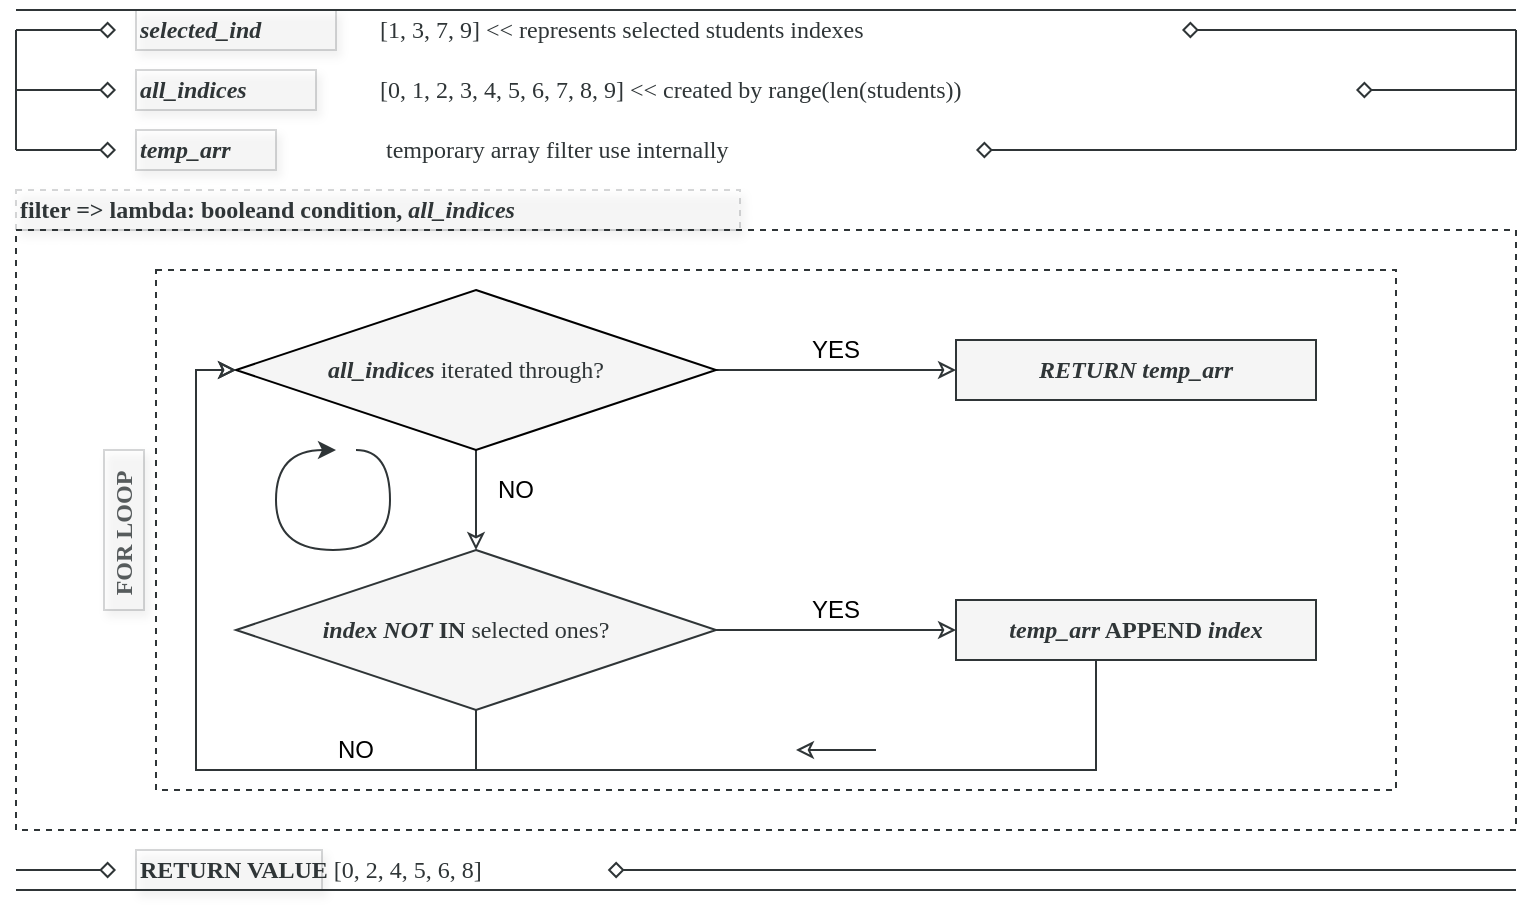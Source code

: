 <mxfile version="13.9.9" type="device"><diagram id="URM6S1vdZGkdJS3wJmVi" name="Page-1"><mxGraphModel dx="1072" dy="832" grid="0" gridSize="10" guides="1" tooltips="1" connect="1" arrows="1" fold="1" page="1" pageScale="1" pageWidth="827" pageHeight="1169" math="0" shadow="0"><root><mxCell id="0"/><mxCell id="1" parent="0"/><mxCell id="-ANlarjBrznZu5izBbah-45" value="" style="rounded=0;whiteSpace=wrap;html=1;fontFamily=Lucida Console;strokeColor=#2F3537;opacity=20;fillColor=#FFFFFF;shadow=1;fontColor=#2F3537;align=center;" vertex="1" parent="1"><mxGeometry x="100" y="460" width="93" height="20" as="geometry"/></mxCell><mxCell id="-ANlarjBrznZu5izBbah-15" value="" style="rounded=0;whiteSpace=wrap;html=1;fontFamily=Lucida Console;strokeColor=#2F3537;opacity=20;fillColor=#FFFFFF;shadow=1;fontColor=#2F3537;dashed=1;align=left;" vertex="1" parent="1"><mxGeometry x="40" y="130" width="362" height="20" as="geometry"/></mxCell><mxCell id="-ANlarjBrznZu5izBbah-14" value="&lt;b&gt;filter =&amp;gt; lambda: booleand condition, &lt;i&gt;all_indices&amp;nbsp;&lt;/i&gt;&lt;/b&gt;" style="text;html=1;strokeColor=none;fillColor=none;align=left;verticalAlign=middle;whiteSpace=wrap;rounded=0;fontFamily=Fira Code;fontSource=https%3A%2F%2Ffonts.googleapis.com%2Fcss2%3Ffamily%3DFira%2BCode%3Awght%40300%26display%3Dswap';fontColor=#2F3537;" vertex="1" parent="1"><mxGeometry x="40" y="130" width="379" height="20" as="geometry"/></mxCell><mxCell id="-ANlarjBrznZu5izBbah-21" value="" style="rounded=0;whiteSpace=wrap;html=1;strokeColor=#2F3537;align=left;fillColor=#F5F5F5;" vertex="1" parent="1"><mxGeometry x="510" y="335" width="180" height="30" as="geometry"/></mxCell><mxCell id="-ANlarjBrznZu5izBbah-22" value="&lt;b&gt;&lt;i&gt;temp_arr&lt;/i&gt; APPEND&amp;nbsp;&lt;i&gt;index&lt;/i&gt;&lt;/b&gt;" style="text;html=1;strokeColor=none;fillColor=none;align=center;verticalAlign=middle;whiteSpace=wrap;rounded=0;fontFamily=Fira Code;fontSource=https%3A%2F%2Ffonts.googleapis.com%2Fcss2%3Ffamily%3DFira%2BCode%3Awght%40300%26display%3Dswap';fontColor=#2F3537;" vertex="1" parent="1"><mxGeometry x="510" y="340" width="180" height="20" as="geometry"/></mxCell><mxCell id="-ANlarjBrznZu5izBbah-35" value="" style="rounded=0;whiteSpace=wrap;html=1;strokeColor=#2F3537;align=left;fillColor=#F5F5F5;" vertex="1" parent="1"><mxGeometry x="510" y="205" width="180" height="30" as="geometry"/></mxCell><mxCell id="-ANlarjBrznZu5izBbah-39" value="" style="rounded=0;whiteSpace=wrap;html=1;align=left;fillColor=none;strokeColor=#2F3537;dashed=1;" vertex="1" parent="1"><mxGeometry x="110" y="170" width="620" height="260" as="geometry"/></mxCell><mxCell id="-ANlarjBrznZu5izBbah-34" value="&lt;b&gt;&lt;i&gt;RETURN temp_arr&lt;/i&gt;&lt;/b&gt;" style="text;html=1;strokeColor=none;fillColor=none;align=center;verticalAlign=middle;whiteSpace=wrap;rounded=0;fontFamily=Fira Code;fontSource=https%3A%2F%2Ffonts.googleapis.com%2Fcss2%3Ffamily%3DFira%2BCode%3Awght%40300%26display%3Dswap';fontColor=#2F3537;" vertex="1" parent="1"><mxGeometry x="510" y="210" width="180" height="20" as="geometry"/></mxCell><mxCell id="-ANlarjBrznZu5izBbah-13" value="" style="rounded=0;whiteSpace=wrap;html=1;align=left;fillColor=none;strokeColor=#2F3537;dashed=1;" vertex="1" parent="1"><mxGeometry x="40" y="150" width="750" height="300" as="geometry"/></mxCell><mxCell id="-ANlarjBrznZu5izBbah-41" value="&lt;b&gt;FOR LOOP&amp;nbsp;&lt;/b&gt;" style="text;html=1;strokeColor=none;fillColor=none;align=center;verticalAlign=middle;whiteSpace=wrap;rounded=0;fontFamily=Fira Code;fontSource=https%3A%2F%2Ffonts.googleapis.com%2Fcss2%3Ffamily%3DFira%2BCode%3Awght%40300%26display%3Dswap';fontColor=#2F3537;rotation=270;" vertex="1" parent="1"><mxGeometry x="-36" y="290" width="260" height="20" as="geometry"/></mxCell><mxCell id="-ANlarjBrznZu5izBbah-24" value="" style="rounded=0;whiteSpace=wrap;html=1;fontFamily=Lucida Console;strokeColor=#2F3537;opacity=20;fillColor=#FFFFFF;shadow=1;fontColor=#2F3537;align=left;" vertex="1" parent="1"><mxGeometry x="100" y="100" width="70" height="20" as="geometry"/></mxCell><mxCell id="-ANlarjBrznZu5izBbah-42" value="" style="rounded=0;whiteSpace=wrap;html=1;fontFamily=Lucida Console;strokeColor=#2F3537;opacity=20;fillColor=#FFFFFF;shadow=1;fontColor=#2F3537;align=center;direction=south;" vertex="1" parent="1"><mxGeometry x="84" y="260" width="20" height="80" as="geometry"/></mxCell><mxCell id="-ANlarjBrznZu5izBbah-10" value="" style="rounded=0;whiteSpace=wrap;html=1;fontFamily=Lucida Console;strokeColor=#2F3537;opacity=20;fillColor=#FFFFFF;shadow=1;fontColor=#2F3537;align=left;" vertex="1" parent="1"><mxGeometry x="100" y="70" width="90" height="20" as="geometry"/></mxCell><mxCell id="-ANlarjBrznZu5izBbah-2" value="" style="rounded=0;whiteSpace=wrap;html=1;fontFamily=Lucida Console;strokeColor=#2F3537;opacity=20;fillColor=#FFFFFF;shadow=1;fontColor=#2F3537;" vertex="1" parent="1"><mxGeometry x="100" y="40" width="100" height="20" as="geometry"/></mxCell><mxCell id="-ANlarjBrznZu5izBbah-3" value="selected_ind" style="text;html=1;strokeColor=none;fillColor=none;align=left;verticalAlign=middle;whiteSpace=wrap;rounded=0;fontFamily=Fira Code;fontSource=https%3A%2F%2Ffonts.googleapis.com%2Fcss2%3Ffamily%3DFira%2BCode%3Awght%40300%26display%3Dswap';fontColor=#2F3537;fontStyle=3" vertex="1" parent="1"><mxGeometry x="100" y="40" width="90" height="20" as="geometry"/></mxCell><mxCell id="-ANlarjBrznZu5izBbah-6" value="&lt;b&gt;&lt;i&gt;all_indices&lt;/i&gt;&lt;/b&gt;" style="text;html=1;strokeColor=none;fillColor=none;align=left;verticalAlign=middle;whiteSpace=wrap;rounded=0;fontFamily=Fira Code;fontSource=https%3A%2F%2Ffonts.googleapis.com%2Fcss2%3Ffamily%3DFira%2BCode%3Awght%40300%26display%3Dswap';fontColor=#2F3537;" vertex="1" parent="1"><mxGeometry x="100" y="70" width="90" height="20" as="geometry"/></mxCell><mxCell id="-ANlarjBrznZu5izBbah-1" value="" style="endArrow=none;html=1;strokeColor=#2F3537;" edge="1" parent="1"><mxGeometry width="50" height="50" relative="1" as="geometry"><mxPoint x="790" y="40" as="sourcePoint"/><mxPoint x="40" y="40" as="targetPoint"/></mxGeometry></mxCell><mxCell id="-ANlarjBrznZu5izBbah-5" value="[1, 3, 7, 9] &amp;lt;&amp;lt; represents selected students indexes" style="text;html=1;strokeColor=none;fillColor=none;align=left;verticalAlign=middle;whiteSpace=wrap;rounded=0;fontFamily=Fira Code;fontSource=https%3A%2F%2Ffonts.googleapis.com%2Fcss2%3Ffamily%3DFira%2BCode%3Awght%40300%26display%3Dswap';fontColor=#2F3537;" vertex="1" parent="1"><mxGeometry x="220" y="40" width="403" height="20" as="geometry"/></mxCell><mxCell id="-ANlarjBrznZu5izBbah-12" value="temporary array filter use internally" style="text;html=1;strokeColor=none;fillColor=none;align=left;verticalAlign=middle;whiteSpace=wrap;rounded=0;fontFamily=Fira Code;fontSource=https%3A%2F%2Ffonts.googleapis.com%2Fcss2%3Ffamily%3DFira%2BCode%3Awght%40300%26display%3Dswap';fontColor=#2F3537;" vertex="1" parent="1"><mxGeometry x="223" y="100" width="443" height="20" as="geometry"/></mxCell><mxCell id="-ANlarjBrznZu5izBbah-19" style="edgeStyle=orthogonalEdgeStyle;rounded=0;orthogonalLoop=1;jettySize=auto;html=1;endArrow=classic;endFill=0;strokeColor=#2F3537;" edge="1" parent="1" source="-ANlarjBrznZu5izBbah-16" target="-ANlarjBrznZu5izBbah-18"><mxGeometry relative="1" as="geometry"/></mxCell><mxCell id="-ANlarjBrznZu5izBbah-37" style="edgeStyle=orthogonalEdgeStyle;rounded=0;orthogonalLoop=1;jettySize=auto;html=1;exitX=1;exitY=0.5;exitDx=0;exitDy=0;entryX=0;entryY=0.5;entryDx=0;entryDy=0;endArrow=classic;endFill=0;strokeColor=#2F3537;" edge="1" parent="1" source="-ANlarjBrznZu5izBbah-16" target="-ANlarjBrznZu5izBbah-35"><mxGeometry relative="1" as="geometry"/></mxCell><mxCell id="-ANlarjBrznZu5izBbah-16" value="" style="rhombus;whiteSpace=wrap;html=1;align=left;fillColor=#F5F5F5;" vertex="1" parent="1"><mxGeometry x="150" y="180" width="240" height="80" as="geometry"/></mxCell><mxCell id="-ANlarjBrznZu5izBbah-17" value="&lt;b&gt;&lt;i&gt;all_indices&lt;/i&gt;&lt;/b&gt; iterated through?" style="text;html=1;strokeColor=none;fillColor=none;align=center;verticalAlign=middle;whiteSpace=wrap;rounded=0;fontFamily=Fira Code;fontSource=https%3A%2F%2Ffonts.googleapis.com%2Fcss2%3Ffamily%3DFira%2BCode%3Awght%40300%26display%3Dswap';fontColor=#2F3537;" vertex="1" parent="1"><mxGeometry x="190" y="200" width="150" height="40" as="geometry"/></mxCell><mxCell id="-ANlarjBrznZu5izBbah-27" style="edgeStyle=orthogonalEdgeStyle;rounded=0;orthogonalLoop=1;jettySize=auto;html=1;exitX=1;exitY=0.5;exitDx=0;exitDy=0;entryX=0;entryY=0.5;entryDx=0;entryDy=0;endArrow=classic;endFill=0;strokeColor=#2F3537;" edge="1" parent="1" source="-ANlarjBrznZu5izBbah-18" target="-ANlarjBrznZu5izBbah-22"><mxGeometry relative="1" as="geometry"/></mxCell><mxCell id="-ANlarjBrznZu5izBbah-29" style="edgeStyle=orthogonalEdgeStyle;rounded=0;orthogonalLoop=1;jettySize=auto;html=1;entryX=0;entryY=0.5;entryDx=0;entryDy=0;endArrow=classic;endFill=0;strokeColor=#2F3537;" edge="1" parent="1" source="-ANlarjBrznZu5izBbah-18" target="-ANlarjBrznZu5izBbah-16"><mxGeometry relative="1" as="geometry"><Array as="points"><mxPoint x="270" y="420"/><mxPoint x="130" y="420"/><mxPoint x="130" y="220"/></Array></mxGeometry></mxCell><mxCell id="-ANlarjBrznZu5izBbah-18" value="" style="rhombus;whiteSpace=wrap;html=1;strokeColor=#2F3537;align=left;fillColor=#F5F5F5;" vertex="1" parent="1"><mxGeometry x="150" y="310" width="240" height="80" as="geometry"/></mxCell><mxCell id="-ANlarjBrznZu5izBbah-20" value="&lt;i style=&quot;font-weight: bold&quot;&gt;index NOT&amp;nbsp;&lt;/i&gt;&lt;b&gt;IN&lt;/b&gt;&amp;nbsp;selected ones?" style="text;html=1;strokeColor=none;fillColor=none;align=center;verticalAlign=middle;whiteSpace=wrap;rounded=0;fontFamily=Fira Code;fontSource=https%3A%2F%2Ffonts.googleapis.com%2Fcss2%3Ffamily%3DFira%2BCode%3Awght%40300%26display%3Dswap';fontColor=#2F3537;" vertex="1" parent="1"><mxGeometry x="190" y="330" width="150" height="40" as="geometry"/></mxCell><mxCell id="-ANlarjBrznZu5izBbah-32" style="edgeStyle=orthogonalEdgeStyle;rounded=0;orthogonalLoop=1;jettySize=auto;html=1;exitX=0.5;exitY=1;exitDx=0;exitDy=0;endArrow=classic;endFill=0;strokeColor=#2F3537;" edge="1" parent="1" source="-ANlarjBrznZu5izBbah-21"><mxGeometry relative="1" as="geometry"><mxPoint x="150" y="220" as="targetPoint"/><Array as="points"><mxPoint x="580" y="420"/><mxPoint x="130" y="420"/><mxPoint x="130" y="220"/></Array></mxGeometry></mxCell><mxCell id="-ANlarjBrznZu5izBbah-23" value="&lt;b&gt;&lt;i&gt;temp_arr&lt;/i&gt;&lt;/b&gt;" style="text;html=1;strokeColor=none;fillColor=none;align=left;verticalAlign=middle;whiteSpace=wrap;rounded=0;fontFamily=Fira Code;fontSource=https%3A%2F%2Ffonts.googleapis.com%2Fcss2%3Ffamily%3DFira%2BCode%3Awght%40300%26display%3Dswap';fontColor=#2F3537;" vertex="1" parent="1"><mxGeometry x="100" y="100" width="90" height="20" as="geometry"/></mxCell><mxCell id="-ANlarjBrznZu5izBbah-25" value="[0, 1, 2, 3, 4, 5, 6, 7, 8, 9] &amp;lt;&amp;lt; created by range(len(students))" style="text;html=1;strokeColor=none;fillColor=none;align=left;verticalAlign=middle;whiteSpace=wrap;rounded=0;fontFamily=Fira Code;fontSource=https%3A%2F%2Ffonts.googleapis.com%2Fcss2%3Ffamily%3DFira%2BCode%3Awght%40300%26display%3Dswap';fontColor=#2F3537;" vertex="1" parent="1"><mxGeometry x="220" y="70" width="479" height="20" as="geometry"/></mxCell><mxCell id="-ANlarjBrznZu5izBbah-28" value="YES" style="text;html=1;strokeColor=none;fillColor=none;align=center;verticalAlign=middle;whiteSpace=wrap;rounded=0;" vertex="1" parent="1"><mxGeometry x="430" y="330" width="40" height="20" as="geometry"/></mxCell><mxCell id="-ANlarjBrznZu5izBbah-31" value="NO" style="text;html=1;strokeColor=none;fillColor=none;align=center;verticalAlign=middle;whiteSpace=wrap;rounded=0;" vertex="1" parent="1"><mxGeometry x="190" y="400" width="40" height="20" as="geometry"/></mxCell><mxCell id="-ANlarjBrznZu5izBbah-33" value="" style="endArrow=classic;html=1;strokeColor=#2F3537;endFill=0;" edge="1" parent="1"><mxGeometry width="50" height="50" relative="1" as="geometry"><mxPoint x="470" y="410" as="sourcePoint"/><mxPoint x="430" y="410" as="targetPoint"/></mxGeometry></mxCell><mxCell id="-ANlarjBrznZu5izBbah-36" value="NO" style="text;html=1;strokeColor=none;fillColor=none;align=center;verticalAlign=middle;whiteSpace=wrap;rounded=0;" vertex="1" parent="1"><mxGeometry x="270" y="270" width="40" height="20" as="geometry"/></mxCell><mxCell id="-ANlarjBrznZu5izBbah-38" value="YES" style="text;html=1;strokeColor=none;fillColor=none;align=center;verticalAlign=middle;whiteSpace=wrap;rounded=0;" vertex="1" parent="1"><mxGeometry x="430" y="200" width="40" height="20" as="geometry"/></mxCell><mxCell id="-ANlarjBrznZu5izBbah-43" value="&lt;b&gt;RETURN VALUE &lt;/b&gt;[0, 2, 4, 5, 6, 8]" style="text;html=1;strokeColor=none;fillColor=none;align=left;verticalAlign=middle;whiteSpace=wrap;rounded=0;fontFamily=Fira Code;fontSource=https%3A%2F%2Ffonts.googleapis.com%2Fcss2%3Ffamily%3DFira%2BCode%3Awght%40300%26display%3Dswap';fontColor=#2F3537;" vertex="1" parent="1"><mxGeometry x="100" y="460" width="378" height="20" as="geometry"/></mxCell><mxCell id="-ANlarjBrznZu5izBbah-46" value="" style="endArrow=classic;html=1;strokeColor=#2F3537;curved=1;" edge="1" parent="1"><mxGeometry width="50" height="50" relative="1" as="geometry"><mxPoint x="210" y="260" as="sourcePoint"/><mxPoint x="200" y="260" as="targetPoint"/><Array as="points"><mxPoint x="227" y="260"/><mxPoint x="227" y="310"/><mxPoint x="170" y="310"/><mxPoint x="170" y="260"/></Array></mxGeometry></mxCell><mxCell id="-ANlarjBrznZu5izBbah-48" style="edgeStyle=orthogonalEdgeStyle;rounded=0;orthogonalLoop=1;jettySize=auto;html=1;exitX=1;exitY=0.5;exitDx=0;exitDy=0;endArrow=diamond;endFill=0;strokeColor=#2F3537;" edge="1" parent="1"><mxGeometry relative="1" as="geometry"><mxPoint x="40" y="50" as="sourcePoint"/><mxPoint x="90" y="50" as="targetPoint"/></mxGeometry></mxCell><mxCell id="-ANlarjBrznZu5izBbah-49" style="edgeStyle=orthogonalEdgeStyle;rounded=0;orthogonalLoop=1;jettySize=auto;html=1;exitX=1;exitY=0.5;exitDx=0;exitDy=0;endArrow=diamond;endFill=0;strokeColor=#2F3537;" edge="1" parent="1"><mxGeometry relative="1" as="geometry"><mxPoint x="40" y="80" as="sourcePoint"/><mxPoint x="90" y="80" as="targetPoint"/></mxGeometry></mxCell><mxCell id="-ANlarjBrznZu5izBbah-50" style="edgeStyle=orthogonalEdgeStyle;rounded=0;orthogonalLoop=1;jettySize=auto;html=1;exitX=1;exitY=0.5;exitDx=0;exitDy=0;endArrow=diamond;endFill=0;strokeColor=#2F3537;" edge="1" parent="1"><mxGeometry relative="1" as="geometry"><mxPoint x="40" y="110" as="sourcePoint"/><mxPoint x="90" y="110" as="targetPoint"/></mxGeometry></mxCell><mxCell id="-ANlarjBrznZu5izBbah-51" value="" style="endArrow=none;html=1;strokeColor=#2F3537;" edge="1" parent="1"><mxGeometry width="50" height="50" relative="1" as="geometry"><mxPoint x="40" y="110" as="sourcePoint"/><mxPoint x="40" y="50" as="targetPoint"/></mxGeometry></mxCell><mxCell id="-ANlarjBrznZu5izBbah-62" style="edgeStyle=orthogonalEdgeStyle;rounded=0;orthogonalLoop=1;jettySize=auto;html=1;exitX=1;exitY=0.5;exitDx=0;exitDy=0;endArrow=diamond;endFill=0;strokeColor=#2F3537;" edge="1" parent="1"><mxGeometry relative="1" as="geometry"><mxPoint x="40" y="470" as="sourcePoint"/><mxPoint x="90" y="470" as="targetPoint"/></mxGeometry></mxCell><mxCell id="-ANlarjBrznZu5izBbah-63" style="edgeStyle=orthogonalEdgeStyle;rounded=0;orthogonalLoop=1;jettySize=auto;html=1;exitX=0.624;exitY=0.5;exitDx=0;exitDy=0;endArrow=none;endFill=0;strokeColor=#2F3537;startArrow=diamond;startFill=0;exitPerimeter=0;" edge="1" parent="1" source="-ANlarjBrznZu5izBbah-43"><mxGeometry relative="1" as="geometry"><mxPoint x="740" y="470" as="sourcePoint"/><mxPoint x="790" y="470" as="targetPoint"/></mxGeometry></mxCell><mxCell id="-ANlarjBrznZu5izBbah-64" style="edgeStyle=orthogonalEdgeStyle;rounded=0;orthogonalLoop=1;jettySize=auto;html=1;endArrow=none;endFill=0;strokeColor=#2F3537;startArrow=diamond;startFill=0;" edge="1" parent="1"><mxGeometry relative="1" as="geometry"><mxPoint x="520" y="110" as="sourcePoint"/><mxPoint x="790" y="110" as="targetPoint"/></mxGeometry></mxCell><mxCell id="-ANlarjBrznZu5izBbah-65" style="edgeStyle=orthogonalEdgeStyle;rounded=0;orthogonalLoop=1;jettySize=auto;html=1;endArrow=none;endFill=0;strokeColor=#2F3537;startArrow=diamond;startFill=0;" edge="1" parent="1"><mxGeometry relative="1" as="geometry"><mxPoint x="710" y="80" as="sourcePoint"/><mxPoint x="790" y="80" as="targetPoint"/></mxGeometry></mxCell><mxCell id="-ANlarjBrznZu5izBbah-66" style="edgeStyle=orthogonalEdgeStyle;rounded=0;orthogonalLoop=1;jettySize=auto;html=1;endArrow=none;endFill=0;strokeColor=#2F3537;startArrow=diamond;startFill=0;exitX=1;exitY=0.5;exitDx=0;exitDy=0;" edge="1" parent="1" source="-ANlarjBrznZu5izBbah-5"><mxGeometry relative="1" as="geometry"><mxPoint x="710" y="50" as="sourcePoint"/><mxPoint x="790" y="50" as="targetPoint"/></mxGeometry></mxCell><mxCell id="-ANlarjBrznZu5izBbah-67" value="" style="endArrow=none;html=1;strokeColor=#2F3537;" edge="1" parent="1"><mxGeometry width="50" height="50" relative="1" as="geometry"><mxPoint x="790" y="110" as="sourcePoint"/><mxPoint x="790" y="50" as="targetPoint"/></mxGeometry></mxCell><mxCell id="-ANlarjBrznZu5izBbah-68" value="" style="endArrow=none;html=1;strokeColor=#2F3537;" edge="1" parent="1"><mxGeometry width="50" height="50" relative="1" as="geometry"><mxPoint x="790" y="480" as="sourcePoint"/><mxPoint x="40" y="480" as="targetPoint"/></mxGeometry></mxCell></root></mxGraphModel></diagram></mxfile>